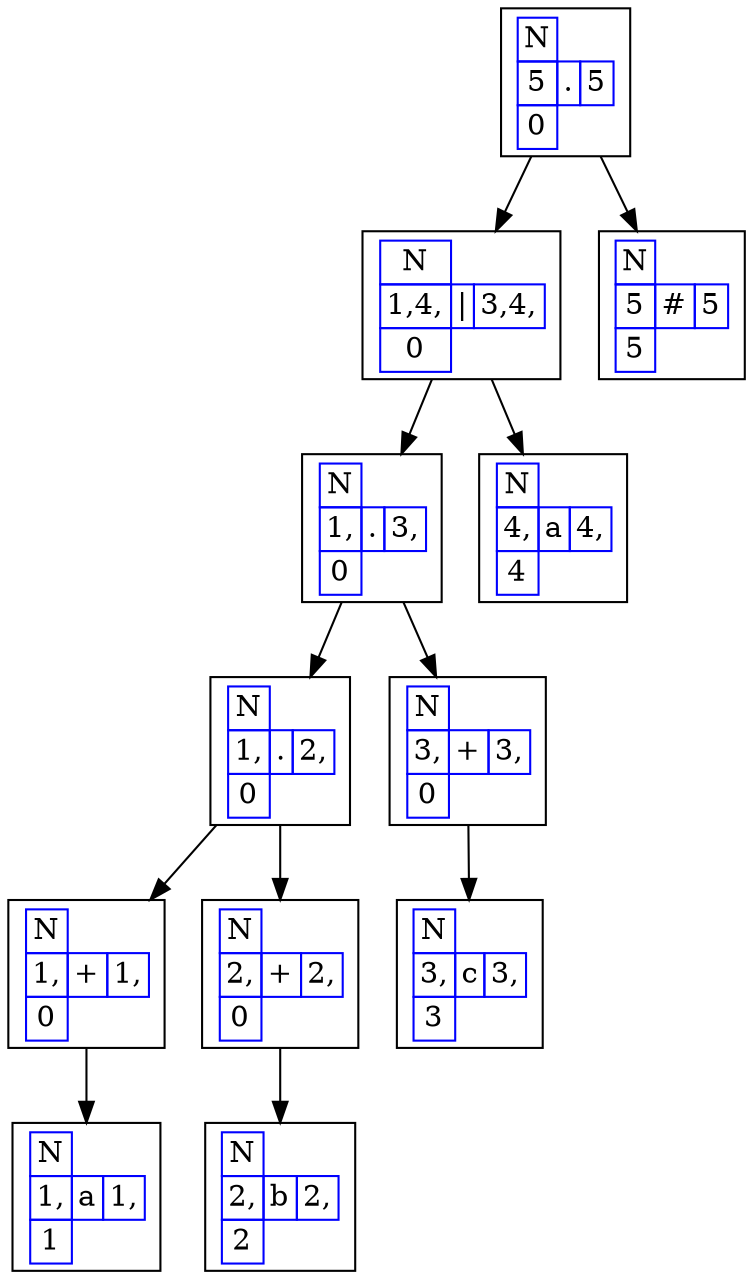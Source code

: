 digraph G{
rankdir=UD
node[shape=box]
concentrate=true
nodo46 [ label =< 
<table border='0' cellborder='1' color='blue' cellspacing='0'>
<tr><td>N</td></tr>
<tr><td>5</td><td>.</td><td>5</td></tr>
<tr><td>0</td></tr>
</table>
>];
nodo44 [ label =< 
<table border='0' cellborder='1' color='blue' cellspacing='0'>
<tr><td>N</td></tr>
<tr><td>1,4,</td><td>|</td><td>3,4,</td></tr>
<tr><td>0</td></tr>
</table>
>];
nodo42 [ label =< 
<table border='0' cellborder='1' color='blue' cellspacing='0'>
<tr><td>N</td></tr>
<tr><td>1,</td><td>.</td><td>3,</td></tr>
<tr><td>0</td></tr>
</table>
>];
nodo39 [ label =< 
<table border='0' cellborder='1' color='blue' cellspacing='0'>
<tr><td>N</td></tr>
<tr><td>1,</td><td>.</td><td>2,</td></tr>
<tr><td>0</td></tr>
</table>
>];
nodo36 [ label =< 
<table border='0' cellborder='1' color='blue' cellspacing='0'>
<tr><td>N</td></tr>
<tr><td>1,</td><td>+</td><td>1,</td></tr>
<tr><td>0</td></tr>
</table>
>];
nodo35 [ label =< 
<table border='0' cellborder='1' color='blue' cellspacing='0'>
<tr><td>N</td></tr>
<tr><td>1,</td><td>a</td><td>1,</td></tr>
<tr><td>1</td></tr>
</table>
>];
nodo36->nodo35
nodo39->nodo36
nodo38 [ label =< 
<table border='0' cellborder='1' color='blue' cellspacing='0'>
<tr><td>N</td></tr>
<tr><td>2,</td><td>+</td><td>2,</td></tr>
<tr><td>0</td></tr>
</table>
>];
nodo37 [ label =< 
<table border='0' cellborder='1' color='blue' cellspacing='0'>
<tr><td>N</td></tr>
<tr><td>2,</td><td>b</td><td>2,</td></tr>
<tr><td>2</td></tr>
</table>
>];
nodo38->nodo37
nodo39->nodo38
nodo42->nodo39
nodo41 [ label =< 
<table border='0' cellborder='1' color='blue' cellspacing='0'>
<tr><td>N</td></tr>
<tr><td>3,</td><td>+</td><td>3,</td></tr>
<tr><td>0</td></tr>
</table>
>];
nodo40 [ label =< 
<table border='0' cellborder='1' color='blue' cellspacing='0'>
<tr><td>N</td></tr>
<tr><td>3,</td><td>c</td><td>3,</td></tr>
<tr><td>3</td></tr>
</table>
>];
nodo41->nodo40
nodo42->nodo41
nodo44->nodo42
nodo43 [ label =< 
<table border='0' cellborder='1' color='blue' cellspacing='0'>
<tr><td>N</td></tr>
<tr><td>4,</td><td>a</td><td>4,</td></tr>
<tr><td>4</td></tr>
</table>
>];
nodo44->nodo43
nodo46->nodo44
nodo45 [ label =< 
<table border='0' cellborder='1' color='blue' cellspacing='0'>
<tr><td>N</td></tr>
<tr><td>5</td><td>#</td><td>5</td></tr>
<tr><td>5</td></tr>
</table>
>];
nodo46->nodo45

}
